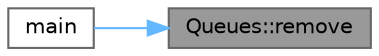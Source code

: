 digraph "Queues::remove"
{
 // LATEX_PDF_SIZE
  bgcolor="transparent";
  edge [fontname=Helvetica,fontsize=10,labelfontname=Helvetica,labelfontsize=10];
  node [fontname=Helvetica,fontsize=10,shape=box,height=0.2,width=0.4];
  rankdir="RL";
  Node1 [id="Node000001",label="Queues::remove",height=0.2,width=0.4,color="gray40", fillcolor="grey60", style="filled", fontcolor="black",tooltip="method untuk menghapus data dalam antrian data dihapuskan dari dalam variable queue_array"];
  Node1 -> Node2 [id="edge1_Node000001_Node000002",dir="back",color="steelblue1",style="solid",tooltip=" "];
  Node2 [id="Node000002",label="main",height=0.2,width=0.4,color="grey40", fillcolor="white", style="filled",URL="$circular_8cpp.html#ae66f6b31b5ad750f1fe042a706a4e3d4",tooltip="method utama untuk menjalankan program"];
}
